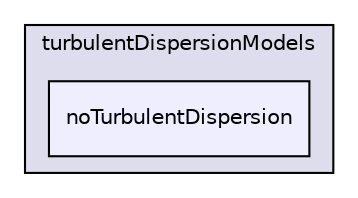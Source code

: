 digraph "applications/solvers/multiphase/twoPhaseEulerFoam/interfacialModels/turbulentDispersionModels/noTurbulentDispersion" {
  bgcolor=transparent;
  compound=true
  node [ fontsize="10", fontname="Helvetica"];
  edge [ labelfontsize="10", labelfontname="Helvetica"];
  subgraph clusterdir_5aa708de83d803d157d448a53cf133e9 {
    graph [ bgcolor="#ddddee", pencolor="black", label="turbulentDispersionModels" fontname="Helvetica", fontsize="10", URL="dir_5aa708de83d803d157d448a53cf133e9.html"]
  dir_532a5b676b3e00e9c3b69a58ccee080d [shape=box, label="noTurbulentDispersion", style="filled", fillcolor="#eeeeff", pencolor="black", URL="dir_532a5b676b3e00e9c3b69a58ccee080d.html"];
  }
}
